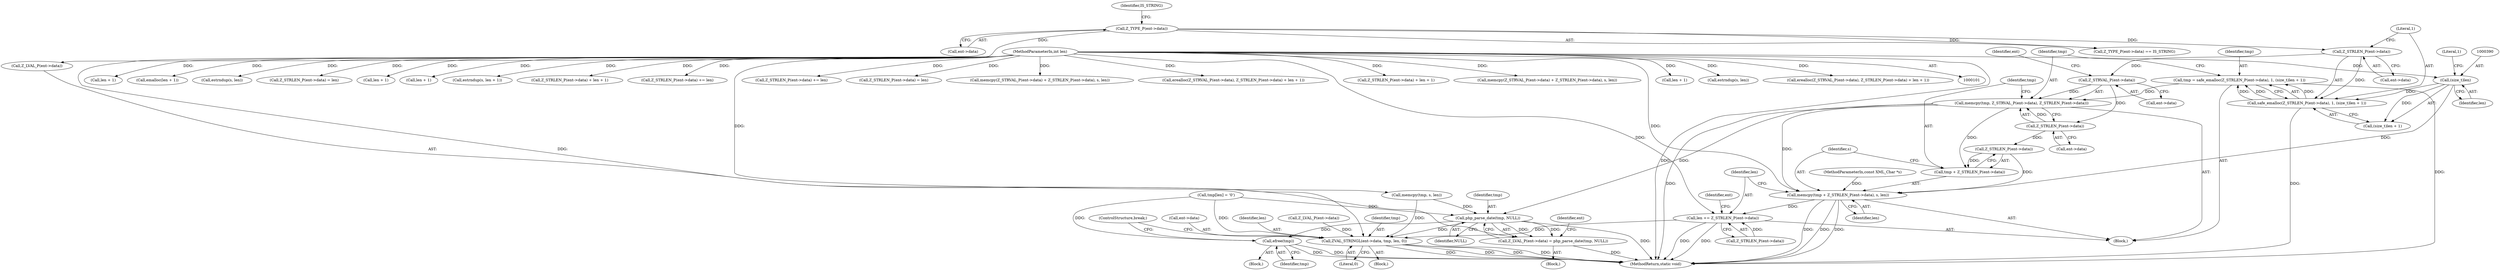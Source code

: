 digraph "0_php-src_426aeb2808955ee3d3f52e0cfb102834cdb836a5?w=1@API" {
"1000393" [label="(Call,memcpy(tmp, Z_STRVAL_P(ent->data), Z_STRLEN_P(ent->data)))"];
"1000380" [label="(Call,tmp = safe_emalloc(Z_STRLEN_P(ent->data), 1, (size_t)len + 1))"];
"1000382" [label="(Call,safe_emalloc(Z_STRLEN_P(ent->data), 1, (size_t)len + 1))"];
"1000383" [label="(Call,Z_STRLEN_P(ent->data))"];
"1000374" [label="(Call,Z_TYPE_P(ent->data))"];
"1000389" [label="(Call,(size_t)len)"];
"1000104" [label="(MethodParameterIn,int len)"];
"1000395" [label="(Call,Z_STRVAL_P(ent->data))"];
"1000399" [label="(Call,Z_STRLEN_P(ent->data))"];
"1000403" [label="(Call,memcpy(tmp + Z_STRLEN_P(ent->data), s, len))"];
"1000412" [label="(Call,len += Z_STRLEN_P(ent->data))"];
"1000463" [label="(Call,ZVAL_STRINGL(ent->data, tmp, len, 0))"];
"1000404" [label="(Call,tmp + Z_STRLEN_P(ent->data))"];
"1000451" [label="(Call,php_parse_date(tmp, NULL))"];
"1000446" [label="(Call,Z_LVAL_P(ent->data) = php_parse_date(tmp, NULL))"];
"1000472" [label="(Call,efree(tmp))"];
"1000403" [label="(Call,memcpy(tmp + Z_STRLEN_P(ent->data), s, len))"];
"1000234" [label="(Call,len + 1)"];
"1000472" [label="(Call,efree(tmp))"];
"1000404" [label="(Call,tmp + Z_STRLEN_P(ent->data))"];
"1000389" [label="(Call,(size_t)len)"];
"1000433" [label="(Call,emalloc(len + 1))"];
"1000421" [label="(Identifier,ent)"];
"1000305" [label="(Call,estrndup(s, len))"];
"1000452" [label="(Identifier,tmp)"];
"1000458" [label="(Identifier,ent)"];
"1000467" [label="(Identifier,tmp)"];
"1000394" [label="(Identifier,tmp)"];
"1000375" [label="(Call,ent->data)"];
"1000387" [label="(Literal,1)"];
"1000451" [label="(Call,php_parse_date(tmp, NULL))"];
"1000401" [label="(Identifier,ent)"];
"1000462" [label="(Block,)"];
"1000294" [label="(Call,Z_STRLEN_P(ent->data) = len)"];
"1000414" [label="(Call,Z_STRLEN_P(ent->data))"];
"1000400" [label="(Call,ent->data)"];
"1000447" [label="(Call,Z_LVAL_P(ent->data))"];
"1000474" [label="(ControlStructure,break;)"];
"1000446" [label="(Call,Z_LVAL_P(ent->data) = php_parse_date(tmp, NULL))"];
"1000370" [label="(Block,)"];
"1000383" [label="(Call,Z_STRLEN_P(ent->data))"];
"1000373" [label="(Call,Z_TYPE_P(ent->data) == IS_STRING)"];
"1000180" [label="(Call,len + 1)"];
"1000254" [label="(Call,len + 1)"];
"1000232" [label="(Call,estrndup(s, len + 1))"];
"1000380" [label="(Call,tmp = safe_emalloc(Z_STRLEN_P(ent->data), 1, (size_t)len + 1))"];
"1000175" [label="(Call,Z_STRLEN_P(ent->data) + len + 1)"];
"1000412" [label="(Call,len += Z_STRLEN_P(ent->data))"];
"1000195" [label="(Call,Z_STRLEN_P(ent->data) += len)"];
"1000269" [label="(Call,Z_STRLEN_P(ent->data) += len)"];
"1000393" [label="(Call,memcpy(tmp, Z_STRVAL_P(ent->data), Z_STRLEN_P(ent->data)))"];
"1000374" [label="(Call,Z_TYPE_P(ent->data))"];
"1000392" [label="(Literal,1)"];
"1000157" [label="(Call,Z_STRLEN_P(ent->data) = len)"];
"1000396" [label="(Call,ent->data)"];
"1000406" [label="(Call,Z_STRLEN_P(ent->data))"];
"1000410" [label="(Identifier,s)"];
"1000411" [label="(Identifier,len)"];
"1000388" [label="(Call,(size_t)len + 1)"];
"1000441" [label="(Call,tmp[len] = '\0')"];
"1000395" [label="(Call,Z_STRVAL_P(ent->data))"];
"1000257" [label="(Call,memcpy(Z_STRVAL_P(ent->data) + Z_STRLEN_P(ent->data), s, len))"];
"1000170" [label="(Call,erealloc(Z_STRVAL_P(ent->data), Z_STRLEN_P(ent->data) + len + 1))"];
"1000464" [label="(Call,ent->data)"];
"1000391" [label="(Identifier,len)"];
"1000249" [label="(Call,Z_STRLEN_P(ent->data) + len + 1)"];
"1000463" [label="(Call,ZVAL_STRINGL(ent->data, tmp, len, 0))"];
"1000453" [label="(Identifier,NULL)"];
"1000104" [label="(MethodParameterIn,int len)"];
"1000379" [label="(Block,)"];
"1000477" [label="(MethodReturn,static void)"];
"1000378" [label="(Identifier,IS_STRING)"];
"1000384" [label="(Call,ent->data)"];
"1000469" [label="(Literal,0)"];
"1000468" [label="(Identifier,len)"];
"1000183" [label="(Call,memcpy(Z_STRVAL_P(ent->data) + Z_STRLEN_P(ent->data), s, len))"];
"1000437" [label="(Call,memcpy(tmp, s, len))"];
"1000473" [label="(Identifier,tmp)"];
"1000405" [label="(Identifier,tmp)"];
"1000434" [label="(Call,len + 1)"];
"1000381" [label="(Identifier,tmp)"];
"1000471" [label="(Block,)"];
"1000154" [label="(Call,estrndup(s, len))"];
"1000103" [label="(MethodParameterIn,const XML_Char *s)"];
"1000382" [label="(Call,safe_emalloc(Z_STRLEN_P(ent->data), 1, (size_t)len + 1))"];
"1000244" [label="(Call,erealloc(Z_STRVAL_P(ent->data), Z_STRLEN_P(ent->data) + len + 1))"];
"1000413" [label="(Identifier,len)"];
"1000456" [label="(Call,Z_LVAL_P(ent->data))"];
"1000399" [label="(Call,Z_STRLEN_P(ent->data))"];
"1000393" -> "1000379"  [label="AST: "];
"1000393" -> "1000399"  [label="CFG: "];
"1000394" -> "1000393"  [label="AST: "];
"1000395" -> "1000393"  [label="AST: "];
"1000399" -> "1000393"  [label="AST: "];
"1000405" -> "1000393"  [label="CFG: "];
"1000393" -> "1000477"  [label="DDG: "];
"1000380" -> "1000393"  [label="DDG: "];
"1000395" -> "1000393"  [label="DDG: "];
"1000399" -> "1000393"  [label="DDG: "];
"1000393" -> "1000403"  [label="DDG: "];
"1000393" -> "1000404"  [label="DDG: "];
"1000393" -> "1000451"  [label="DDG: "];
"1000380" -> "1000379"  [label="AST: "];
"1000380" -> "1000382"  [label="CFG: "];
"1000381" -> "1000380"  [label="AST: "];
"1000382" -> "1000380"  [label="AST: "];
"1000394" -> "1000380"  [label="CFG: "];
"1000380" -> "1000477"  [label="DDG: "];
"1000382" -> "1000380"  [label="DDG: "];
"1000382" -> "1000380"  [label="DDG: "];
"1000382" -> "1000380"  [label="DDG: "];
"1000382" -> "1000388"  [label="CFG: "];
"1000383" -> "1000382"  [label="AST: "];
"1000387" -> "1000382"  [label="AST: "];
"1000388" -> "1000382"  [label="AST: "];
"1000382" -> "1000477"  [label="DDG: "];
"1000383" -> "1000382"  [label="DDG: "];
"1000389" -> "1000382"  [label="DDG: "];
"1000383" -> "1000384"  [label="CFG: "];
"1000384" -> "1000383"  [label="AST: "];
"1000387" -> "1000383"  [label="CFG: "];
"1000374" -> "1000383"  [label="DDG: "];
"1000383" -> "1000395"  [label="DDG: "];
"1000374" -> "1000373"  [label="AST: "];
"1000374" -> "1000375"  [label="CFG: "];
"1000375" -> "1000374"  [label="AST: "];
"1000378" -> "1000374"  [label="CFG: "];
"1000374" -> "1000373"  [label="DDG: "];
"1000374" -> "1000447"  [label="DDG: "];
"1000389" -> "1000388"  [label="AST: "];
"1000389" -> "1000391"  [label="CFG: "];
"1000390" -> "1000389"  [label="AST: "];
"1000391" -> "1000389"  [label="AST: "];
"1000392" -> "1000389"  [label="CFG: "];
"1000389" -> "1000388"  [label="DDG: "];
"1000104" -> "1000389"  [label="DDG: "];
"1000389" -> "1000403"  [label="DDG: "];
"1000104" -> "1000101"  [label="AST: "];
"1000104" -> "1000477"  [label="DDG: "];
"1000104" -> "1000154"  [label="DDG: "];
"1000104" -> "1000157"  [label="DDG: "];
"1000104" -> "1000170"  [label="DDG: "];
"1000104" -> "1000175"  [label="DDG: "];
"1000104" -> "1000180"  [label="DDG: "];
"1000104" -> "1000183"  [label="DDG: "];
"1000104" -> "1000195"  [label="DDG: "];
"1000104" -> "1000232"  [label="DDG: "];
"1000104" -> "1000234"  [label="DDG: "];
"1000104" -> "1000244"  [label="DDG: "];
"1000104" -> "1000249"  [label="DDG: "];
"1000104" -> "1000254"  [label="DDG: "];
"1000104" -> "1000257"  [label="DDG: "];
"1000104" -> "1000269"  [label="DDG: "];
"1000104" -> "1000294"  [label="DDG: "];
"1000104" -> "1000305"  [label="DDG: "];
"1000104" -> "1000403"  [label="DDG: "];
"1000104" -> "1000412"  [label="DDG: "];
"1000104" -> "1000433"  [label="DDG: "];
"1000104" -> "1000434"  [label="DDG: "];
"1000104" -> "1000437"  [label="DDG: "];
"1000104" -> "1000463"  [label="DDG: "];
"1000395" -> "1000396"  [label="CFG: "];
"1000396" -> "1000395"  [label="AST: "];
"1000401" -> "1000395"  [label="CFG: "];
"1000395" -> "1000399"  [label="DDG: "];
"1000399" -> "1000400"  [label="CFG: "];
"1000400" -> "1000399"  [label="AST: "];
"1000399" -> "1000406"  [label="DDG: "];
"1000403" -> "1000379"  [label="AST: "];
"1000403" -> "1000411"  [label="CFG: "];
"1000404" -> "1000403"  [label="AST: "];
"1000410" -> "1000403"  [label="AST: "];
"1000411" -> "1000403"  [label="AST: "];
"1000413" -> "1000403"  [label="CFG: "];
"1000403" -> "1000477"  [label="DDG: "];
"1000403" -> "1000477"  [label="DDG: "];
"1000403" -> "1000477"  [label="DDG: "];
"1000406" -> "1000403"  [label="DDG: "];
"1000103" -> "1000403"  [label="DDG: "];
"1000403" -> "1000412"  [label="DDG: "];
"1000412" -> "1000379"  [label="AST: "];
"1000412" -> "1000414"  [label="CFG: "];
"1000413" -> "1000412"  [label="AST: "];
"1000414" -> "1000412"  [label="AST: "];
"1000421" -> "1000412"  [label="CFG: "];
"1000412" -> "1000477"  [label="DDG: "];
"1000412" -> "1000477"  [label="DDG: "];
"1000414" -> "1000412"  [label="DDG: "];
"1000412" -> "1000463"  [label="DDG: "];
"1000463" -> "1000462"  [label="AST: "];
"1000463" -> "1000469"  [label="CFG: "];
"1000464" -> "1000463"  [label="AST: "];
"1000467" -> "1000463"  [label="AST: "];
"1000468" -> "1000463"  [label="AST: "];
"1000469" -> "1000463"  [label="AST: "];
"1000474" -> "1000463"  [label="CFG: "];
"1000463" -> "1000477"  [label="DDG: "];
"1000463" -> "1000477"  [label="DDG: "];
"1000463" -> "1000477"  [label="DDG: "];
"1000463" -> "1000477"  [label="DDG: "];
"1000456" -> "1000463"  [label="DDG: "];
"1000441" -> "1000463"  [label="DDG: "];
"1000451" -> "1000463"  [label="DDG: "];
"1000437" -> "1000463"  [label="DDG: "];
"1000404" -> "1000406"  [label="CFG: "];
"1000405" -> "1000404"  [label="AST: "];
"1000406" -> "1000404"  [label="AST: "];
"1000410" -> "1000404"  [label="CFG: "];
"1000406" -> "1000404"  [label="DDG: "];
"1000451" -> "1000446"  [label="AST: "];
"1000451" -> "1000453"  [label="CFG: "];
"1000452" -> "1000451"  [label="AST: "];
"1000453" -> "1000451"  [label="AST: "];
"1000446" -> "1000451"  [label="CFG: "];
"1000451" -> "1000477"  [label="DDG: "];
"1000451" -> "1000446"  [label="DDG: "];
"1000451" -> "1000446"  [label="DDG: "];
"1000441" -> "1000451"  [label="DDG: "];
"1000437" -> "1000451"  [label="DDG: "];
"1000451" -> "1000472"  [label="DDG: "];
"1000446" -> "1000370"  [label="AST: "];
"1000447" -> "1000446"  [label="AST: "];
"1000458" -> "1000446"  [label="CFG: "];
"1000446" -> "1000477"  [label="DDG: "];
"1000472" -> "1000471"  [label="AST: "];
"1000472" -> "1000473"  [label="CFG: "];
"1000473" -> "1000472"  [label="AST: "];
"1000474" -> "1000472"  [label="CFG: "];
"1000472" -> "1000477"  [label="DDG: "];
"1000472" -> "1000477"  [label="DDG: "];
"1000441" -> "1000472"  [label="DDG: "];
}
